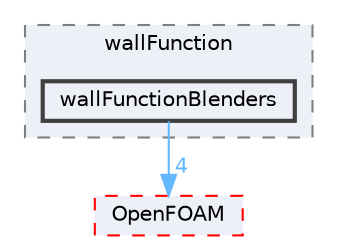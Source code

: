 digraph "src/TurbulenceModels/turbulenceModels/derivedFvPatchFields/wallFunctions/wallFunction/wallFunctionBlenders"
{
 // LATEX_PDF_SIZE
  bgcolor="transparent";
  edge [fontname=Helvetica,fontsize=10,labelfontname=Helvetica,labelfontsize=10];
  node [fontname=Helvetica,fontsize=10,shape=box,height=0.2,width=0.4];
  compound=true
  subgraph clusterdir_0981b814660a8b29a96125492a49ea58 {
    graph [ bgcolor="#edf0f7", pencolor="grey50", label="wallFunction", fontname=Helvetica,fontsize=10 style="filled,dashed", URL="dir_0981b814660a8b29a96125492a49ea58.html",tooltip=""]
  dir_3adeb22f4ea7ff4a191f7546fdba4bd7 [label="wallFunctionBlenders", fillcolor="#edf0f7", color="grey25", style="filled,bold", URL="dir_3adeb22f4ea7ff4a191f7546fdba4bd7.html",tooltip=""];
  }
  dir_c5473ff19b20e6ec4dfe5c310b3778a8 [label="OpenFOAM", fillcolor="#edf0f7", color="red", style="filled,dashed", URL="dir_c5473ff19b20e6ec4dfe5c310b3778a8.html",tooltip=""];
  dir_3adeb22f4ea7ff4a191f7546fdba4bd7->dir_c5473ff19b20e6ec4dfe5c310b3778a8 [headlabel="4", labeldistance=1.5 headhref="dir_004343_002695.html" href="dir_004343_002695.html" color="steelblue1" fontcolor="steelblue1"];
}
